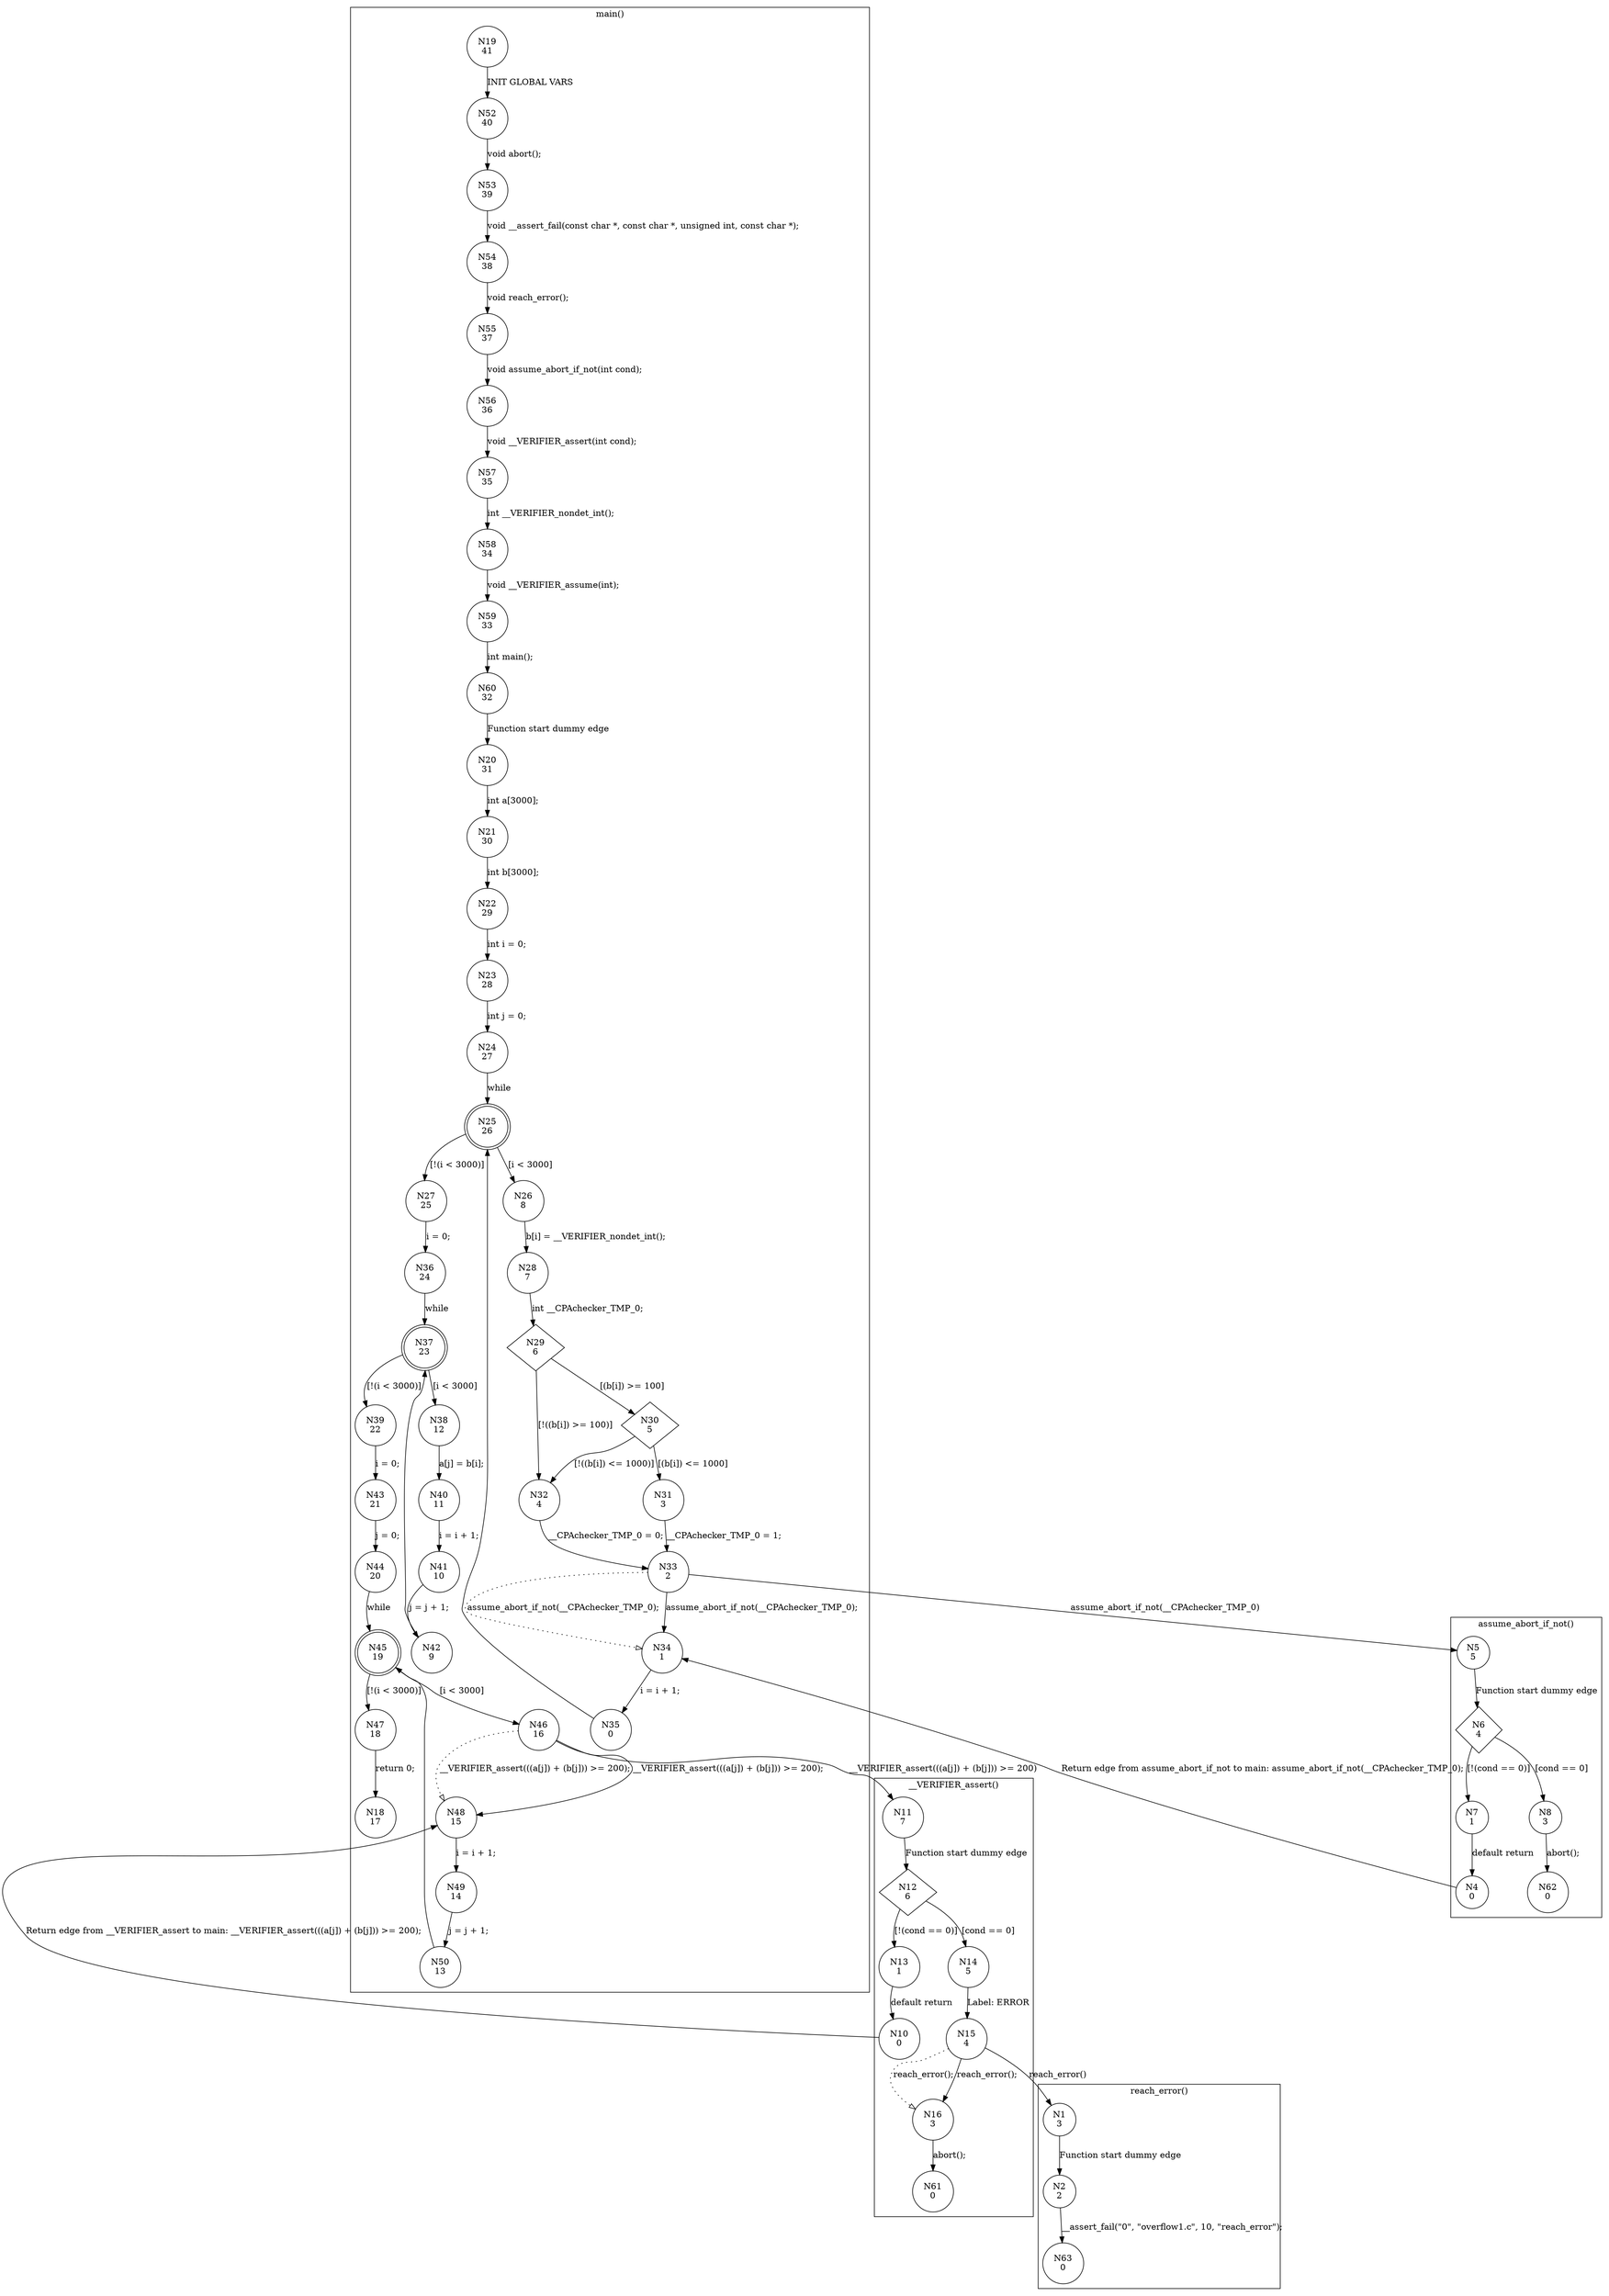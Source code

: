 digraph CFA {
19 [shape="circle" label="N19\n41"]
52 [shape="circle" label="N52\n40"]
53 [shape="circle" label="N53\n39"]
54 [shape="circle" label="N54\n38"]
55 [shape="circle" label="N55\n37"]
56 [shape="circle" label="N56\n36"]
57 [shape="circle" label="N57\n35"]
58 [shape="circle" label="N58\n34"]
59 [shape="circle" label="N59\n33"]
60 [shape="circle" label="N60\n32"]
20 [shape="circle" label="N20\n31"]
21 [shape="circle" label="N21\n30"]
22 [shape="circle" label="N22\n29"]
23 [shape="circle" label="N23\n28"]
24 [shape="circle" label="N24\n27"]
25 [shape="doublecircle" label="N25\n26"]
27 [shape="circle" label="N27\n25"]
36 [shape="circle" label="N36\n24"]
37 [shape="doublecircle" label="N37\n23"]
39 [shape="circle" label="N39\n22"]
43 [shape="circle" label="N43\n21"]
44 [shape="circle" label="N44\n20"]
45 [shape="doublecircle" label="N45\n19"]
47 [shape="circle" label="N47\n18"]
18 [shape="circle" label="N18\n17"]
46 [shape="circle" label="N46\n16"]
11 [shape="circle" label="N11\n7"]
12 [shape="diamond" label="N12\n6"]
13 [shape="circle" label="N13\n1"]
10 [shape="circle" label="N10\n0"]
48 [shape="circle" label="N48\n15"]
49 [shape="circle" label="N49\n14"]
50 [shape="circle" label="N50\n13"]
14 [shape="circle" label="N14\n5"]
15 [shape="circle" label="N15\n4"]
1 [shape="circle" label="N1\n3"]
2 [shape="circle" label="N2\n2"]
63 [shape="circle" label="N63\n0"]
16 [shape="circle" label="N16\n3"]
61 [shape="circle" label="N61\n0"]
38 [shape="circle" label="N38\n12"]
40 [shape="circle" label="N40\n11"]
41 [shape="circle" label="N41\n10"]
42 [shape="circle" label="N42\n9"]
26 [shape="circle" label="N26\n8"]
28 [shape="circle" label="N28\n7"]
29 [shape="diamond" label="N29\n6"]
32 [shape="circle" label="N32\n4"]
33 [shape="circle" label="N33\n2"]
5 [shape="circle" label="N5\n5"]
6 [shape="diamond" label="N6\n4"]
7 [shape="circle" label="N7\n1"]
4 [shape="circle" label="N4\n0"]
34 [shape="circle" label="N34\n1"]
35 [shape="circle" label="N35\n0"]
8 [shape="circle" label="N8\n3"]
62 [shape="circle" label="N62\n0"]
30 [shape="diamond" label="N30\n5"]
31 [shape="circle" label="N31\n3"]
node [shape="circle"]
subgraph cluster___VERIFIER_assert {
label="__VERIFIER_assert()"
11 -> 12 [label="Function start dummy edge"]
12 -> 14 [label="[cond == 0]"]
12 -> 13 [label="[!(cond == 0)]"]
13 -> 10 [label="default return"]
14 -> 15 [label="Label: ERROR"]
15 -> 16 [label="reach_error();" style="dotted" arrowhead="empty"]
15 -> 16 [label="reach_error();"]
16 -> 61 [label="abort();"]}
subgraph cluster_assume_abort_if_not {
label="assume_abort_if_not()"
5 -> 6 [label="Function start dummy edge"]
6 -> 8 [label="[cond == 0]"]
6 -> 7 [label="[!(cond == 0)]"]
7 -> 4 [label="default return"]
8 -> 62 [label="abort();"]}
subgraph cluster_main {
label="main()"
19 -> 52 [label="INIT GLOBAL VARS"]
52 -> 53 [label="void abort();"]
53 -> 54 [label="void __assert_fail(const char *, const char *, unsigned int, const char *);"]
54 -> 55 [label="void reach_error();"]
55 -> 56 [label="void assume_abort_if_not(int cond);"]
56 -> 57 [label="void __VERIFIER_assert(int cond);"]
57 -> 58 [label="int __VERIFIER_nondet_int();"]
58 -> 59 [label="void __VERIFIER_assume(int);"]
59 -> 60 [label="int main();"]
60 -> 20 [label="Function start dummy edge"]
20 -> 21 [label="int a[3000];"]
21 -> 22 [label="int b[3000];"]
22 -> 23 [label="int i = 0;"]
23 -> 24 [label="int j = 0;"]
24 -> 25 [label="while"]
25 -> 26 [label="[i < 3000]"]
25 -> 27 [label="[!(i < 3000)]"]
27 -> 36 [label="i = 0;"]
36 -> 37 [label="while"]
37 -> 38 [label="[i < 3000]"]
37 -> 39 [label="[!(i < 3000)]"]
39 -> 43 [label="i = 0;"]
43 -> 44 [label="j = 0;"]
44 -> 45 [label="while"]
45 -> 46 [label="[i < 3000]"]
45 -> 47 [label="[!(i < 3000)]"]
47 -> 18 [label="return 0;"]
46 -> 48 [label="__VERIFIER_assert(((a[j]) + (b[j])) >= 200);" style="dotted" arrowhead="empty"]
46 -> 48 [label="__VERIFIER_assert(((a[j]) + (b[j])) >= 200);"]
48 -> 49 [label="i = i + 1;"]
49 -> 50 [label="j = j + 1;"]
50 -> 45 [label=""]
38 -> 40 [label="a[j] = b[i];"]
40 -> 41 [label="i = i + 1;"]
41 -> 42 [label="j = j + 1;"]
42 -> 37 [label=""]
26 -> 28 [label="b[i] = __VERIFIER_nondet_int();"]
28 -> 29 [label="int __CPAchecker_TMP_0;"]
29 -> 30 [label="[(b[i]) >= 100]"]
29 -> 32 [label="[!((b[i]) >= 100)]"]
32 -> 33 [label="__CPAchecker_TMP_0 = 0;"]
33 -> 34 [label="assume_abort_if_not(__CPAchecker_TMP_0);" style="dotted" arrowhead="empty"]
33 -> 34 [label="assume_abort_if_not(__CPAchecker_TMP_0);"]
34 -> 35 [label="i = i + 1;"]
35 -> 25 [label=""]
30 -> 31 [label="[(b[i]) <= 1000]"]
30 -> 32 [label="[!((b[i]) <= 1000)]"]
31 -> 33 [label="__CPAchecker_TMP_0 = 1;"]}
subgraph cluster_reach_error {
label="reach_error()"
1 -> 2 [label="Function start dummy edge"]
2 -> 63 [label="__assert_fail(\"0\", \"overflow1.c\", 10, \"reach_error\");"]}
46 -> 11 [label="__VERIFIER_assert(((a[j]) + (b[j])) >= 200)"]
10 -> 48 [label="Return edge from __VERIFIER_assert to main: __VERIFIER_assert(((a[j]) + (b[j])) >= 200);"]
15 -> 1 [label="reach_error()"]
33 -> 5 [label="assume_abort_if_not(__CPAchecker_TMP_0)"]
4 -> 34 [label="Return edge from assume_abort_if_not to main: assume_abort_if_not(__CPAchecker_TMP_0);"]}